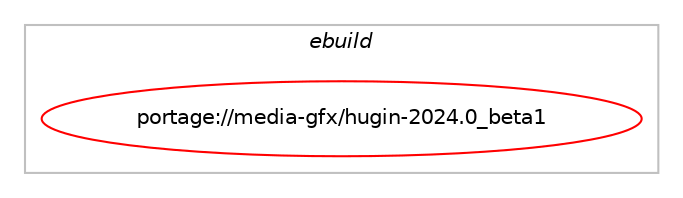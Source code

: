 digraph prolog {

# *************
# Graph options
# *************

newrank=true;
concentrate=true;
compound=true;
graph [rankdir=LR,fontname=Helvetica,fontsize=10,ranksep=1.5];#, ranksep=2.5, nodesep=0.2];
edge  [arrowhead=vee];
node  [fontname=Helvetica,fontsize=10];

# **********
# The ebuild
# **********

subgraph cluster_leftcol {
color=gray;
label=<<i>ebuild</i>>;
id [label="portage://media-gfx/hugin-2024.0_beta1", color=red, width=4, href="../media-gfx/hugin-2024.0_beta1.svg"];
}

# ****************
# The dependencies
# ****************

subgraph cluster_midcol {
color=gray;
label=<<i>dependencies</i>>;
subgraph cluster_compile {
fillcolor="#eeeeee";
style=filled;
label=<<i>compile</i>>;
# *** BEGIN UNKNOWN DEPENDENCY TYPE (TODO) ***
# id -> equal(use_conditional_group(positive,lapack,portage://media-gfx/hugin-2024.0_beta1,[package_dependency(portage://media-gfx/hugin-2024.0_beta1,install,no,virtual,blas,none,[,,],[],[]),package_dependency(portage://media-gfx/hugin-2024.0_beta1,install,no,virtual,lapack,none,[,,],[],[])]))
# *** END UNKNOWN DEPENDENCY TYPE (TODO) ***

# *** BEGIN UNKNOWN DEPENDENCY TYPE (TODO) ***
# id -> equal(use_conditional_group(positive,python,portage://media-gfx/hugin-2024.0_beta1,[use_conditional_group(positive,python_single_target_python3_10,portage://media-gfx/hugin-2024.0_beta1,[package_dependency(portage://media-gfx/hugin-2024.0_beta1,install,no,dev-lang,python,none,[,,],[slot(3.10)],[])]),use_conditional_group(positive,python_single_target_python3_11,portage://media-gfx/hugin-2024.0_beta1,[package_dependency(portage://media-gfx/hugin-2024.0_beta1,install,no,dev-lang,python,none,[,,],[slot(3.11)],[])]),use_conditional_group(positive,python_single_target_python3_12,portage://media-gfx/hugin-2024.0_beta1,[package_dependency(portage://media-gfx/hugin-2024.0_beta1,install,no,dev-lang,python,none,[,,],[slot(3.12)],[])]),use_conditional_group(positive,python_single_target_python3_13,portage://media-gfx/hugin-2024.0_beta1,[package_dependency(portage://media-gfx/hugin-2024.0_beta1,install,no,dev-lang,python,none,[,,],[slot(3.13)],[])])]))
# *** END UNKNOWN DEPENDENCY TYPE (TODO) ***

# *** BEGIN UNKNOWN DEPENDENCY TYPE (TODO) ***
# id -> equal(use_conditional_group(positive,python,portage://media-gfx/hugin-2024.0_beta1,[package_dependency(portage://media-gfx/hugin-2024.0_beta1,install,no,dev-lang,swig,greaterequal,[2.0.4,,,2.0.4],[],[])]))
# *** END UNKNOWN DEPENDENCY TYPE (TODO) ***

# *** BEGIN UNKNOWN DEPENDENCY TYPE (TODO) ***
# id -> equal(use_conditional_group(positive,sift,portage://media-gfx/hugin-2024.0_beta1,[package_dependency(portage://media-gfx/hugin-2024.0_beta1,install,no,media-gfx,autopano-sift-C,none,[,,],[],[])]))
# *** END UNKNOWN DEPENDENCY TYPE (TODO) ***

# *** BEGIN UNKNOWN DEPENDENCY TYPE (TODO) ***
# id -> equal(package_dependency(portage://media-gfx/hugin-2024.0_beta1,install,no,dev-cpp,tclap,none,[,,],[],[]))
# *** END UNKNOWN DEPENDENCY TYPE (TODO) ***

# *** BEGIN UNKNOWN DEPENDENCY TYPE (TODO) ***
# id -> equal(package_dependency(portage://media-gfx/hugin-2024.0_beta1,install,no,dev-db,sqlite,none,[,,],[slot(3)],[]))
# *** END UNKNOWN DEPENDENCY TYPE (TODO) ***

# *** BEGIN UNKNOWN DEPENDENCY TYPE (TODO) ***
# id -> equal(package_dependency(portage://media-gfx/hugin-2024.0_beta1,install,no,dev-libs,boost,none,[,,],any_same_slot,[]))
# *** END UNKNOWN DEPENDENCY TYPE (TODO) ***

# *** BEGIN UNKNOWN DEPENDENCY TYPE (TODO) ***
# id -> equal(package_dependency(portage://media-gfx/hugin-2024.0_beta1,install,no,media-gfx,enblend,greaterequal,[4.0,,,4.0],[],[]))
# *** END UNKNOWN DEPENDENCY TYPE (TODO) ***

# *** BEGIN UNKNOWN DEPENDENCY TYPE (TODO) ***
# id -> equal(package_dependency(portage://media-gfx/hugin-2024.0_beta1,install,no,media-gfx,exiv2,none,[,,],any_same_slot,[]))
# *** END UNKNOWN DEPENDENCY TYPE (TODO) ***

# *** BEGIN UNKNOWN DEPENDENCY TYPE (TODO) ***
# id -> equal(package_dependency(portage://media-gfx/hugin-2024.0_beta1,install,no,media-libs,freeglut,none,[,,],[],[]))
# *** END UNKNOWN DEPENDENCY TYPE (TODO) ***

# *** BEGIN UNKNOWN DEPENDENCY TYPE (TODO) ***
# id -> equal(package_dependency(portage://media-gfx/hugin-2024.0_beta1,install,no,media-libs,glew,none,[,,],any_same_slot,[]))
# *** END UNKNOWN DEPENDENCY TYPE (TODO) ***

# *** BEGIN UNKNOWN DEPENDENCY TYPE (TODO) ***
# id -> equal(package_dependency(portage://media-gfx/hugin-2024.0_beta1,install,no,media-libs,libjpeg-turbo,none,[,,],any_same_slot,[]))
# *** END UNKNOWN DEPENDENCY TYPE (TODO) ***

# *** BEGIN UNKNOWN DEPENDENCY TYPE (TODO) ***
# id -> equal(package_dependency(portage://media-gfx/hugin-2024.0_beta1,install,no,media-libs,libpano13,greaterequal,[2.9.19,,_beta1,2.9.19_beta1],any_same_slot,[]))
# *** END UNKNOWN DEPENDENCY TYPE (TODO) ***

# *** BEGIN UNKNOWN DEPENDENCY TYPE (TODO) ***
# id -> equal(package_dependency(portage://media-gfx/hugin-2024.0_beta1,install,no,media-libs,libpng,none,[,,],any_same_slot,[]))
# *** END UNKNOWN DEPENDENCY TYPE (TODO) ***

# *** BEGIN UNKNOWN DEPENDENCY TYPE (TODO) ***
# id -> equal(package_dependency(portage://media-gfx/hugin-2024.0_beta1,install,no,media-libs,openexr,none,[,,],any_same_slot,[]))
# *** END UNKNOWN DEPENDENCY TYPE (TODO) ***

# *** BEGIN UNKNOWN DEPENDENCY TYPE (TODO) ***
# id -> equal(package_dependency(portage://media-gfx/hugin-2024.0_beta1,install,no,media-libs,tiff,none,[,,],any_same_slot,[]))
# *** END UNKNOWN DEPENDENCY TYPE (TODO) ***

# *** BEGIN UNKNOWN DEPENDENCY TYPE (TODO) ***
# id -> equal(package_dependency(portage://media-gfx/hugin-2024.0_beta1,install,no,media-libs,vigra,greaterequal,[1.11.1,,-r5,1.11.1-r5],[],[use(enable(openexr),none)]))
# *** END UNKNOWN DEPENDENCY TYPE (TODO) ***

# *** BEGIN UNKNOWN DEPENDENCY TYPE (TODO) ***
# id -> equal(package_dependency(portage://media-gfx/hugin-2024.0_beta1,install,no,sci-libs,fftw,none,[,,],[slot(3.0),equal],[]))
# *** END UNKNOWN DEPENDENCY TYPE (TODO) ***

# *** BEGIN UNKNOWN DEPENDENCY TYPE (TODO) ***
# id -> equal(package_dependency(portage://media-gfx/hugin-2024.0_beta1,install,no,sci-libs,flann,none,[,,],[],[]))
# *** END UNKNOWN DEPENDENCY TYPE (TODO) ***

# *** BEGIN UNKNOWN DEPENDENCY TYPE (TODO) ***
# id -> equal(package_dependency(portage://media-gfx/hugin-2024.0_beta1,install,no,sys-devel,gettext,none,[,,],[],[]))
# *** END UNKNOWN DEPENDENCY TYPE (TODO) ***

# *** BEGIN UNKNOWN DEPENDENCY TYPE (TODO) ***
# id -> equal(package_dependency(portage://media-gfx/hugin-2024.0_beta1,install,no,sys-libs,zlib,none,[,,],[],[]))
# *** END UNKNOWN DEPENDENCY TYPE (TODO) ***

# *** BEGIN UNKNOWN DEPENDENCY TYPE (TODO) ***
# id -> equal(package_dependency(portage://media-gfx/hugin-2024.0_beta1,install,no,virtual,glu,none,[,,],[],[]))
# *** END UNKNOWN DEPENDENCY TYPE (TODO) ***

# *** BEGIN UNKNOWN DEPENDENCY TYPE (TODO) ***
# id -> equal(package_dependency(portage://media-gfx/hugin-2024.0_beta1,install,no,virtual,opengl,none,[,,],[],[]))
# *** END UNKNOWN DEPENDENCY TYPE (TODO) ***

# *** BEGIN UNKNOWN DEPENDENCY TYPE (TODO) ***
# id -> equal(package_dependency(portage://media-gfx/hugin-2024.0_beta1,install,no,virtual,pkgconfig,none,[,,],[],[]))
# *** END UNKNOWN DEPENDENCY TYPE (TODO) ***

# *** BEGIN UNKNOWN DEPENDENCY TYPE (TODO) ***
# id -> equal(package_dependency(portage://media-gfx/hugin-2024.0_beta1,install,no,x11-libs,wxGTK,none,[,,],[slot(3.2-gtk3),equal],[use(enable(X),none),use(enable(opengl),none)]))
# *** END UNKNOWN DEPENDENCY TYPE (TODO) ***

}
subgraph cluster_compileandrun {
fillcolor="#eeeeee";
style=filled;
label=<<i>compile and run</i>>;
}
subgraph cluster_run {
fillcolor="#eeeeee";
style=filled;
label=<<i>run</i>>;
# *** BEGIN UNKNOWN DEPENDENCY TYPE (TODO) ***
# id -> equal(use_conditional_group(positive,lapack,portage://media-gfx/hugin-2024.0_beta1,[package_dependency(portage://media-gfx/hugin-2024.0_beta1,run,no,virtual,blas,none,[,,],[],[]),package_dependency(portage://media-gfx/hugin-2024.0_beta1,run,no,virtual,lapack,none,[,,],[],[])]))
# *** END UNKNOWN DEPENDENCY TYPE (TODO) ***

# *** BEGIN UNKNOWN DEPENDENCY TYPE (TODO) ***
# id -> equal(use_conditional_group(positive,python,portage://media-gfx/hugin-2024.0_beta1,[use_conditional_group(positive,python_single_target_python3_10,portage://media-gfx/hugin-2024.0_beta1,[package_dependency(portage://media-gfx/hugin-2024.0_beta1,run,no,dev-lang,python,none,[,,],[slot(3.10)],[])]),use_conditional_group(positive,python_single_target_python3_11,portage://media-gfx/hugin-2024.0_beta1,[package_dependency(portage://media-gfx/hugin-2024.0_beta1,run,no,dev-lang,python,none,[,,],[slot(3.11)],[])]),use_conditional_group(positive,python_single_target_python3_12,portage://media-gfx/hugin-2024.0_beta1,[package_dependency(portage://media-gfx/hugin-2024.0_beta1,run,no,dev-lang,python,none,[,,],[slot(3.12)],[])]),use_conditional_group(positive,python_single_target_python3_13,portage://media-gfx/hugin-2024.0_beta1,[package_dependency(portage://media-gfx/hugin-2024.0_beta1,run,no,dev-lang,python,none,[,,],[slot(3.13)],[])])]))
# *** END UNKNOWN DEPENDENCY TYPE (TODO) ***

# *** BEGIN UNKNOWN DEPENDENCY TYPE (TODO) ***
# id -> equal(use_conditional_group(positive,raw,portage://media-gfx/hugin-2024.0_beta1,[package_dependency(portage://media-gfx/hugin-2024.0_beta1,run,no,media-gfx,dcraw,none,[,,],[],[])]))
# *** END UNKNOWN DEPENDENCY TYPE (TODO) ***

# *** BEGIN UNKNOWN DEPENDENCY TYPE (TODO) ***
# id -> equal(use_conditional_group(positive,sift,portage://media-gfx/hugin-2024.0_beta1,[package_dependency(portage://media-gfx/hugin-2024.0_beta1,run,no,media-gfx,autopano-sift-C,none,[,,],[],[])]))
# *** END UNKNOWN DEPENDENCY TYPE (TODO) ***

# *** BEGIN UNKNOWN DEPENDENCY TYPE (TODO) ***
# id -> equal(package_dependency(portage://media-gfx/hugin-2024.0_beta1,run,no,dev-db,sqlite,none,[,,],[slot(3)],[]))
# *** END UNKNOWN DEPENDENCY TYPE (TODO) ***

# *** BEGIN UNKNOWN DEPENDENCY TYPE (TODO) ***
# id -> equal(package_dependency(portage://media-gfx/hugin-2024.0_beta1,run,no,dev-libs,boost,none,[,,],any_same_slot,[]))
# *** END UNKNOWN DEPENDENCY TYPE (TODO) ***

# *** BEGIN UNKNOWN DEPENDENCY TYPE (TODO) ***
# id -> equal(package_dependency(portage://media-gfx/hugin-2024.0_beta1,run,no,media-gfx,enblend,greaterequal,[4.0,,,4.0],[],[]))
# *** END UNKNOWN DEPENDENCY TYPE (TODO) ***

# *** BEGIN UNKNOWN DEPENDENCY TYPE (TODO) ***
# id -> equal(package_dependency(portage://media-gfx/hugin-2024.0_beta1,run,no,media-gfx,exiv2,none,[,,],any_same_slot,[]))
# *** END UNKNOWN DEPENDENCY TYPE (TODO) ***

# *** BEGIN UNKNOWN DEPENDENCY TYPE (TODO) ***
# id -> equal(package_dependency(portage://media-gfx/hugin-2024.0_beta1,run,no,media-libs,exiftool,none,[,,],[],[]))
# *** END UNKNOWN DEPENDENCY TYPE (TODO) ***

# *** BEGIN UNKNOWN DEPENDENCY TYPE (TODO) ***
# id -> equal(package_dependency(portage://media-gfx/hugin-2024.0_beta1,run,no,media-libs,freeglut,none,[,,],[],[]))
# *** END UNKNOWN DEPENDENCY TYPE (TODO) ***

# *** BEGIN UNKNOWN DEPENDENCY TYPE (TODO) ***
# id -> equal(package_dependency(portage://media-gfx/hugin-2024.0_beta1,run,no,media-libs,glew,none,[,,],any_same_slot,[]))
# *** END UNKNOWN DEPENDENCY TYPE (TODO) ***

# *** BEGIN UNKNOWN DEPENDENCY TYPE (TODO) ***
# id -> equal(package_dependency(portage://media-gfx/hugin-2024.0_beta1,run,no,media-libs,libjpeg-turbo,none,[,,],any_same_slot,[]))
# *** END UNKNOWN DEPENDENCY TYPE (TODO) ***

# *** BEGIN UNKNOWN DEPENDENCY TYPE (TODO) ***
# id -> equal(package_dependency(portage://media-gfx/hugin-2024.0_beta1,run,no,media-libs,libpano13,greaterequal,[2.9.19,,_beta1,2.9.19_beta1],any_same_slot,[]))
# *** END UNKNOWN DEPENDENCY TYPE (TODO) ***

# *** BEGIN UNKNOWN DEPENDENCY TYPE (TODO) ***
# id -> equal(package_dependency(portage://media-gfx/hugin-2024.0_beta1,run,no,media-libs,libpng,none,[,,],any_same_slot,[]))
# *** END UNKNOWN DEPENDENCY TYPE (TODO) ***

# *** BEGIN UNKNOWN DEPENDENCY TYPE (TODO) ***
# id -> equal(package_dependency(portage://media-gfx/hugin-2024.0_beta1,run,no,media-libs,openexr,none,[,,],any_same_slot,[]))
# *** END UNKNOWN DEPENDENCY TYPE (TODO) ***

# *** BEGIN UNKNOWN DEPENDENCY TYPE (TODO) ***
# id -> equal(package_dependency(portage://media-gfx/hugin-2024.0_beta1,run,no,media-libs,tiff,none,[,,],any_same_slot,[]))
# *** END UNKNOWN DEPENDENCY TYPE (TODO) ***

# *** BEGIN UNKNOWN DEPENDENCY TYPE (TODO) ***
# id -> equal(package_dependency(portage://media-gfx/hugin-2024.0_beta1,run,no,media-libs,vigra,greaterequal,[1.11.1,,-r5,1.11.1-r5],[],[use(enable(openexr),none)]))
# *** END UNKNOWN DEPENDENCY TYPE (TODO) ***

# *** BEGIN UNKNOWN DEPENDENCY TYPE (TODO) ***
# id -> equal(package_dependency(portage://media-gfx/hugin-2024.0_beta1,run,no,sci-libs,fftw,none,[,,],[slot(3.0),equal],[]))
# *** END UNKNOWN DEPENDENCY TYPE (TODO) ***

# *** BEGIN UNKNOWN DEPENDENCY TYPE (TODO) ***
# id -> equal(package_dependency(portage://media-gfx/hugin-2024.0_beta1,run,no,sci-libs,flann,none,[,,],[],[]))
# *** END UNKNOWN DEPENDENCY TYPE (TODO) ***

# *** BEGIN UNKNOWN DEPENDENCY TYPE (TODO) ***
# id -> equal(package_dependency(portage://media-gfx/hugin-2024.0_beta1,run,no,sys-libs,zlib,none,[,,],[],[]))
# *** END UNKNOWN DEPENDENCY TYPE (TODO) ***

# *** BEGIN UNKNOWN DEPENDENCY TYPE (TODO) ***
# id -> equal(package_dependency(portage://media-gfx/hugin-2024.0_beta1,run,no,virtual,glu,none,[,,],[],[]))
# *** END UNKNOWN DEPENDENCY TYPE (TODO) ***

# *** BEGIN UNKNOWN DEPENDENCY TYPE (TODO) ***
# id -> equal(package_dependency(portage://media-gfx/hugin-2024.0_beta1,run,no,virtual,opengl,none,[,,],[],[]))
# *** END UNKNOWN DEPENDENCY TYPE (TODO) ***

# *** BEGIN UNKNOWN DEPENDENCY TYPE (TODO) ***
# id -> equal(package_dependency(portage://media-gfx/hugin-2024.0_beta1,run,no,x11-libs,wxGTK,none,[,,],[slot(3.2-gtk3),equal],[use(enable(X),none),use(enable(opengl),none)]))
# *** END UNKNOWN DEPENDENCY TYPE (TODO) ***

}
}

# **************
# The candidates
# **************

subgraph cluster_choices {
rank=same;
color=gray;
label=<<i>candidates</i>>;

}

}
